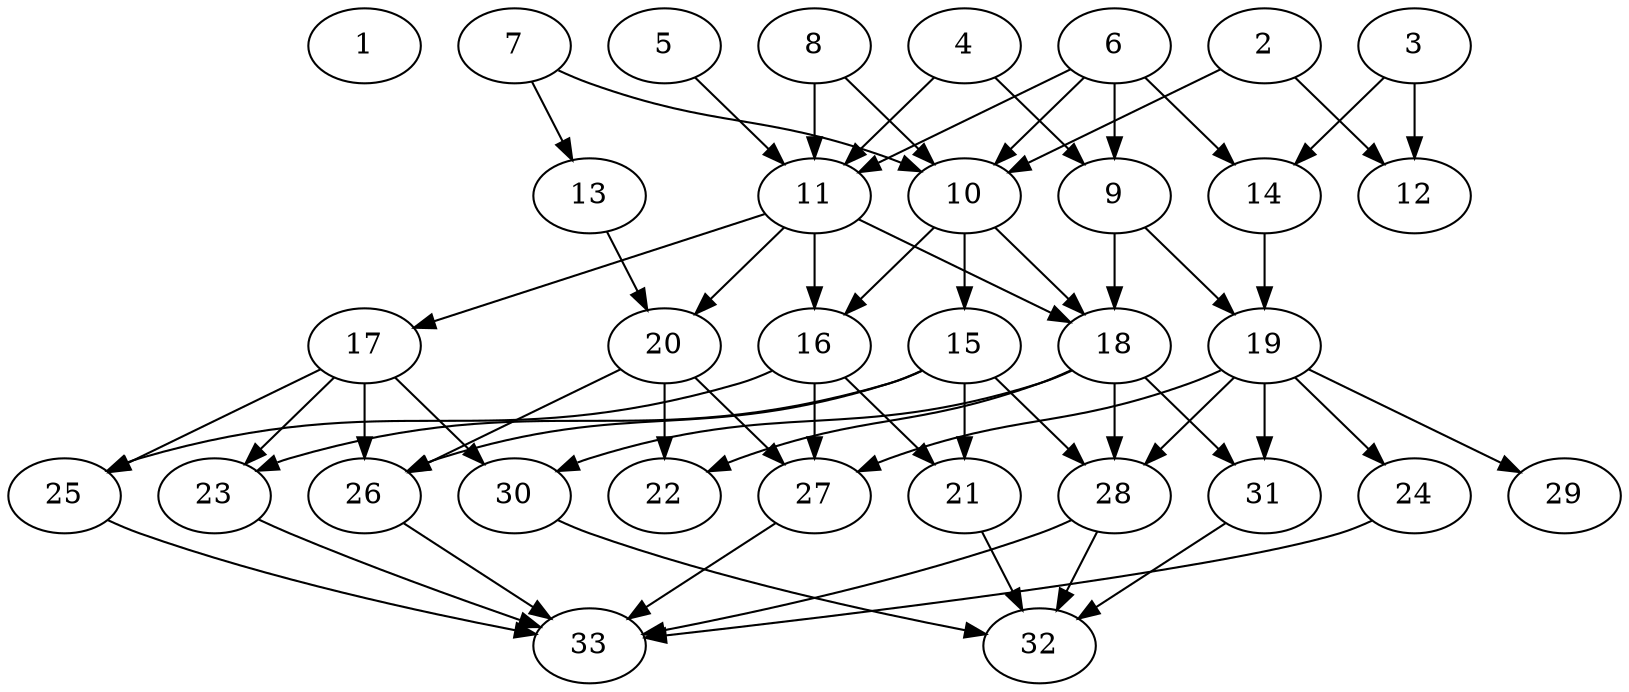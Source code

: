 // DAG (tier=2-normal, mode=data, n=33, ccr=0.441, fat=0.636, density=0.504, regular=0.549, jump=0.137, mindata=2097152, maxdata=16777216)
// DAG automatically generated by daggen at Sun Aug 24 16:33:34 2025
// /home/ermia/Project/Environments/daggen/bin/daggen --dot --ccr 0.441 --fat 0.636 --regular 0.549 --density 0.504 --jump 0.137 --mindata 2097152 --maxdata 16777216 -n 33 
digraph G {
  1 [size="22379448355424000", alpha="0.12", expect_size="11189724177712000"]
  2 [size="501941287393368735744", alpha="0.09", expect_size="250970643696684367872"]
  2 -> 10 [size ="505272040685568"]
  2 -> 12 [size ="505272040685568"]
  3 [size="2232994304230066944", alpha="0.09", expect_size="1116497152115033472"]
  3 -> 12 [size ="1047199672696832"]
  3 -> 14 [size ="1047199672696832"]
  4 [size="993931086431940864", alpha="0.11", expect_size="496965543215970432"]
  4 -> 9 [size ="664312330846208"]
  4 -> 11 [size ="664312330846208"]
  5 [size="299665430627221504000", alpha="0.07", expect_size="149832715313610752000"]
  5 -> 11 [size ="358245780684800"]
  6 [size="3909945872034521600", alpha="0.10", expect_size="1954972936017260800"]
  6 -> 9 [size ="1697440071680000"]
  6 -> 10 [size ="1697440071680000"]
  6 -> 11 [size ="1697440071680000"]
  6 -> 14 [size ="1697440071680000"]
  7 [size="2128221916362221312", alpha="0.16", expect_size="1064110958181110656"]
  7 -> 10 [size ="1042705660510208"]
  7 -> 13 [size ="1042705660510208"]
  8 [size="75181820123155536", alpha="0.11", expect_size="37590910061577768"]
  8 -> 10 [size ="1681725323214848"]
  8 -> 11 [size ="1681725323214848"]
  9 [size="2717135145318554624", alpha="0.05", expect_size="1358567572659277312"]
  9 -> 18 [size ="1707717785812992"]
  9 -> 19 [size ="1707717785812992"]
  10 [size="173334721534497568", alpha="0.19", expect_size="86667360767248784"]
  10 -> 15 [size ="374992554426368"]
  10 -> 16 [size ="374992554426368"]
  10 -> 18 [size ="374992554426368"]
  11 [size="1948793206415460139008", alpha="0.04", expect_size="974396603207730069504"]
  11 -> 16 [size ="1248151084204032"]
  11 -> 17 [size ="1248151084204032"]
  11 -> 18 [size ="1248151084204032"]
  11 -> 20 [size ="1248151084204032"]
  12 [size="12206898472822400", alpha="0.10", expect_size="6103449236411200"]
  13 [size="53642007988077068288", alpha="0.19", expect_size="26821003994038534144"]
  13 -> 20 [size ="113787180941312"]
  14 [size="614617587642320027648", alpha="0.01", expect_size="307308793821160013824"]
  14 -> 19 [size ="578309033295872"]
  15 [size="1075353242176585728000", alpha="0.08", expect_size="537676621088292864000"]
  15 -> 21 [size ="839699870515200"]
  15 -> 23 [size ="839699870515200"]
  15 -> 26 [size ="839699870515200"]
  15 -> 28 [size ="839699870515200"]
  16 [size="14131485953117650944", alpha="0.17", expect_size="7065742976558825472"]
  16 -> 21 [size ="46760793735168"]
  16 -> 25 [size ="46760793735168"]
  16 -> 27 [size ="46760793735168"]
  17 [size="127721921355886624768", alpha="0.10", expect_size="63860960677943312384"]
  17 -> 23 [size ="202892946440192"]
  17 -> 25 [size ="202892946440192"]
  17 -> 26 [size ="202892946440192"]
  17 -> 30 [size ="202892946440192"]
  18 [size="42951485436198912000", alpha="0.16", expect_size="21475742718099456000"]
  18 -> 22 [size ="98116514611200"]
  18 -> 28 [size ="98116514611200"]
  18 -> 30 [size ="98116514611200"]
  18 -> 31 [size ="98116514611200"]
  19 [size="1245833665087576997888", alpha="0.16", expect_size="622916832543788498944"]
  19 -> 24 [size ="926253855014912"]
  19 -> 27 [size ="926253855014912"]
  19 -> 28 [size ="926253855014912"]
  19 -> 29 [size ="926253855014912"]
  19 -> 31 [size ="926253855014912"]
  20 [size="80827465954912368", alpha="0.19", expect_size="40413732977456184"]
  20 -> 22 [size ="1670815837847552"]
  20 -> 26 [size ="1670815837847552"]
  20 -> 27 [size ="1670815837847552"]
  21 [size="613286126247741489152", alpha="0.17", expect_size="306643063123870744576"]
  21 -> 32 [size ="577473527939072"]
  22 [size="44553421401958121472", alpha="0.13", expect_size="22276710700979060736"]
  23 [size="73738985241365504", alpha="0.15", expect_size="36869492620682752"]
  23 -> 33 [size ="1378472781938688"]
  24 [size="53395939059228344", alpha="0.15", expect_size="26697969529614172"]
  24 -> 33 [size ="848113644339200"]
  25 [size="18785118296121278464", alpha="0.03", expect_size="9392559148060639232"]
  25 -> 33 [size ="56532641251328"]
  26 [size="2267741335240945664", alpha="0.04", expect_size="1133870667620472832"]
  26 -> 33 [size ="952350487347200"]
  27 [size="66581778759010528", alpha="0.10", expect_size="33290889379505264"]
  27 -> 33 [size ="1110744384929792"]
  28 [size="1567881986784100352000", alpha="0.02", expect_size="783940993392050176000"]
  28 -> 32 [size ="1079689556787200"]
  28 -> 33 [size ="1079689556787200"]
  29 [size="17897898378986212", alpha="0.11", expect_size="8948949189493106"]
  30 [size="3894780895155554816", alpha="0.10", expect_size="1947390447577777408"]
  30 -> 32 [size ="1408964021452800"]
  31 [size="1980113363201140195328", alpha="0.05", expect_size="990056681600570097664"]
  31 -> 32 [size ="1261488677322752"]
  32 [size="690820387637458432", alpha="0.06", expect_size="345410193818729216"]
  33 [size="1494343669515509504", alpha="0.06", expect_size="747171834757754752"]
}